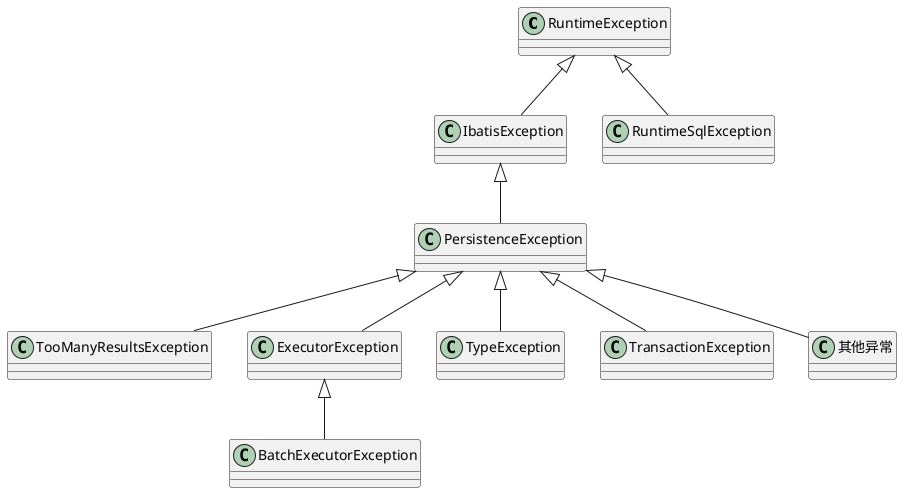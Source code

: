 @startuml
RuntimeException <|-- IbatisException
RuntimeException <|-- RuntimeSqlException
IbatisException <|-- PersistenceException
PersistenceException <|-- TooManyResultsException
PersistenceException <|-- ExecutorException
ExecutorException <|-- BatchExecutorException
PersistenceException <|-- TypeException
PersistenceException <|-- TransactionException
PersistenceException <|-- 其他异常

@enduml